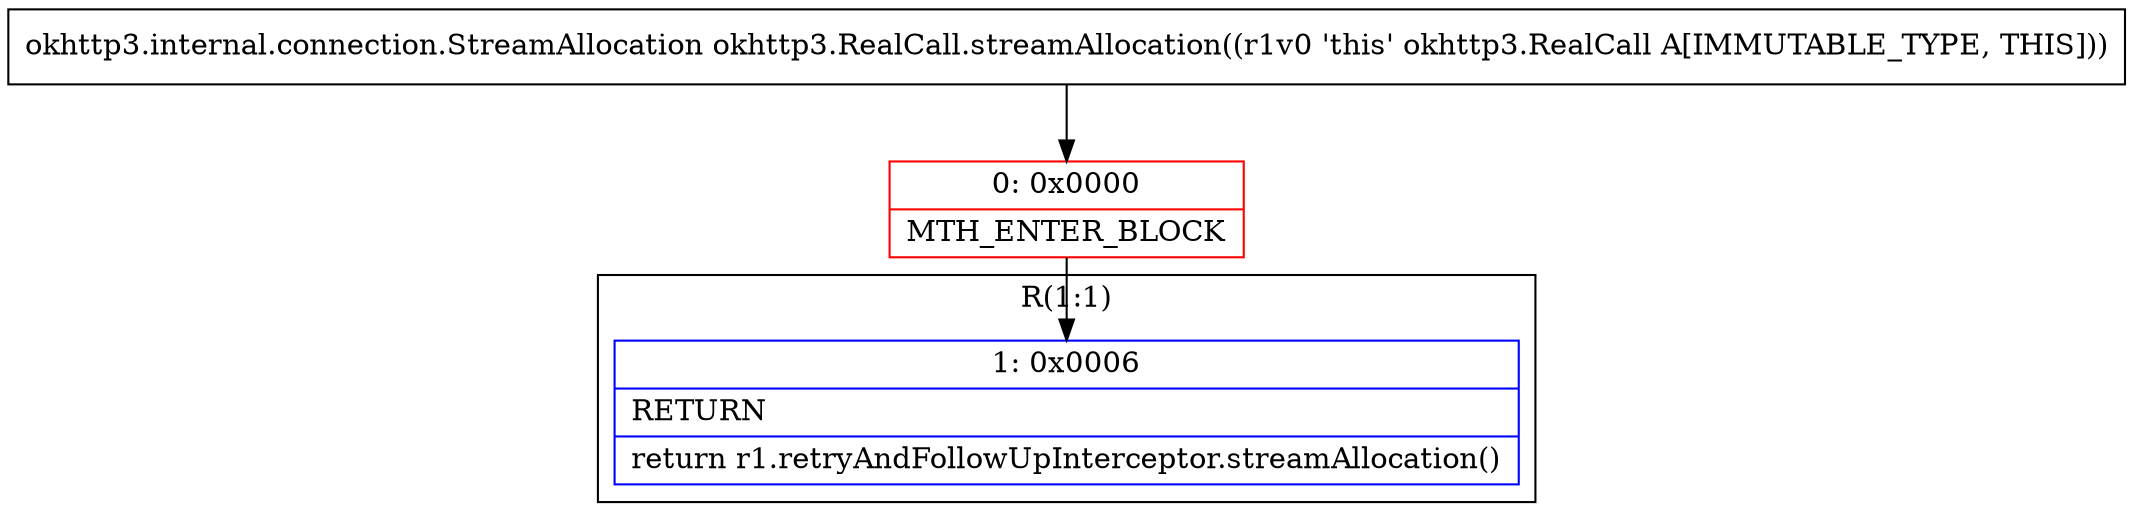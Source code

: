 digraph "CFG forokhttp3.RealCall.streamAllocation()Lokhttp3\/internal\/connection\/StreamAllocation;" {
subgraph cluster_Region_859325618 {
label = "R(1:1)";
node [shape=record,color=blue];
Node_1 [shape=record,label="{1\:\ 0x0006|RETURN\l|return r1.retryAndFollowUpInterceptor.streamAllocation()\l}"];
}
Node_0 [shape=record,color=red,label="{0\:\ 0x0000|MTH_ENTER_BLOCK\l}"];
MethodNode[shape=record,label="{okhttp3.internal.connection.StreamAllocation okhttp3.RealCall.streamAllocation((r1v0 'this' okhttp3.RealCall A[IMMUTABLE_TYPE, THIS])) }"];
MethodNode -> Node_0;
Node_0 -> Node_1;
}

